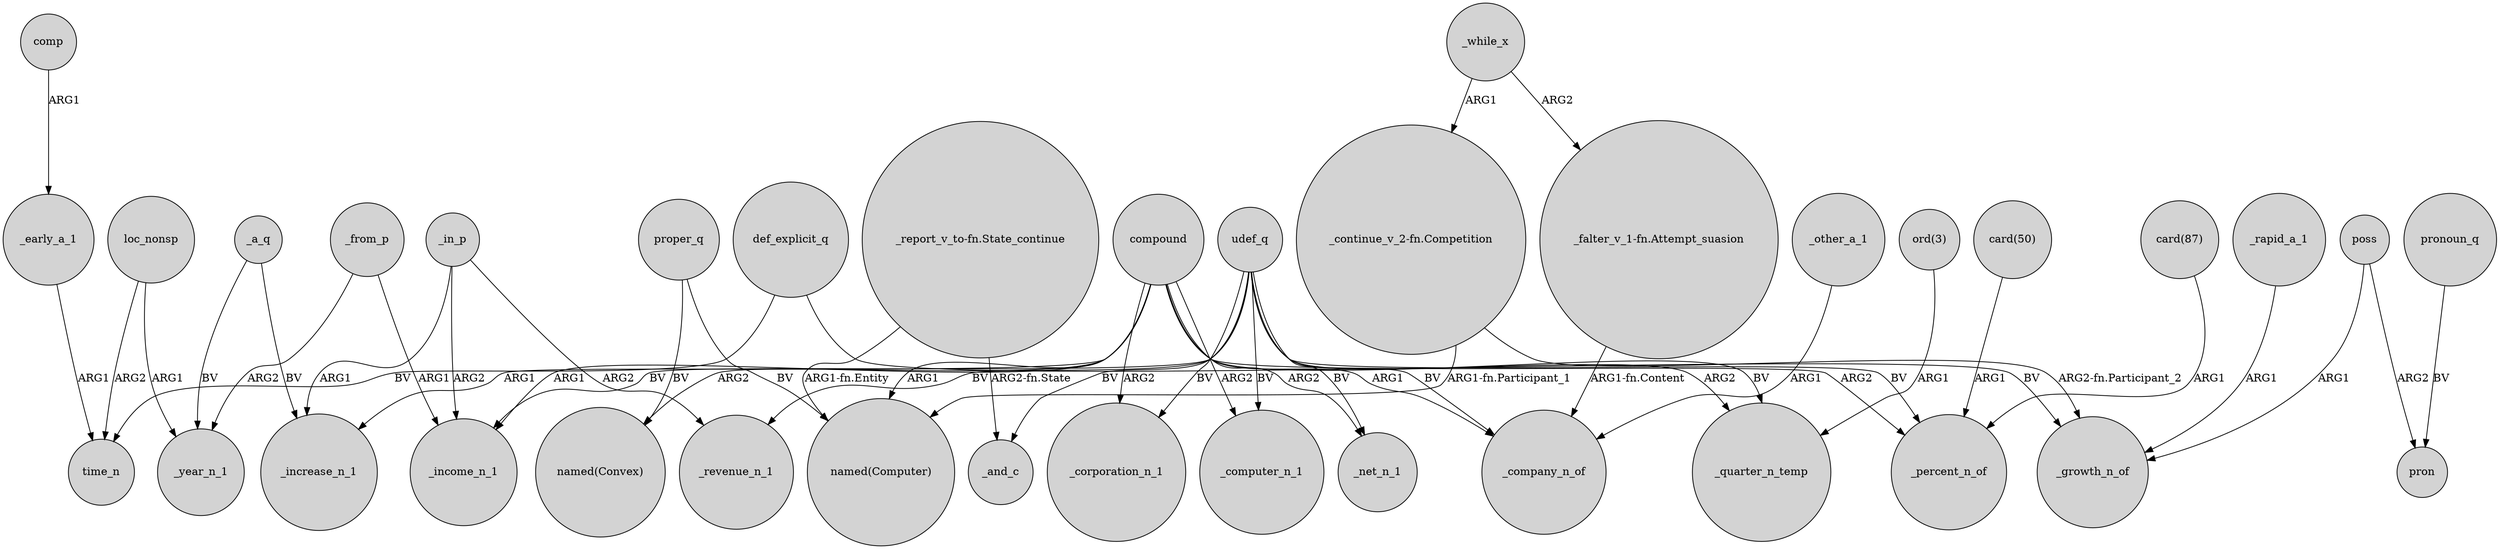 digraph {
	node [shape=circle style=filled]
	_early_a_1 -> time_n [label=ARG1]
	_while_x -> "_falter_v_1-fn.Attempt_suasion" [label=ARG2]
	compound -> _increase_n_1 [label=ARG1]
	compound -> "named(Computer)" [label=ARG1]
	compound -> _net_n_1 [label=ARG2]
	"ord(3)" -> _quarter_n_temp [label=ARG1]
	"card(87)" -> _percent_n_of [label=ARG1]
	udef_q -> _income_n_1 [label=BV]
	loc_nonsp -> _year_n_1 [label=ARG1]
	proper_q -> "named(Computer)" [label=BV]
	_in_p -> _income_n_1 [label=ARG2]
	compound -> _computer_n_1 [label=ARG2]
	poss -> _growth_n_of [label=ARG1]
	"_report_v_to-fn.State_continue" -> _and_c [label="ARG2-fn.State"]
	compound -> _company_n_of [label=ARG1]
	comp -> _early_a_1 [label=ARG1]
	proper_q -> "named(Convex)" [label=BV]
	_while_x -> "_continue_v_2-fn.Competition" [label=ARG1]
	_a_q -> _year_n_1 [label=BV]
	udef_q -> _and_c [label=BV]
	udef_q -> _revenue_n_1 [label=BV]
	_from_p -> _income_n_1 [label=ARG1]
	_rapid_a_1 -> _growth_n_of [label=ARG1]
	"_falter_v_1-fn.Attempt_suasion" -> _company_n_of [label="ARG1-fn.Content"]
	pronoun_q -> pron [label=BV]
	compound -> "named(Convex)" [label=ARG2]
	poss -> pron [label=ARG2]
	"_continue_v_2-fn.Competition" -> "named(Computer)" [label="ARG1-fn.Participant_1"]
	compound -> _income_n_1 [label=ARG1]
	compound -> _quarter_n_temp [label=ARG2]
	udef_q -> _percent_n_of [label=BV]
	udef_q -> _net_n_1 [label=BV]
	compound -> _percent_n_of [label=ARG2]
	udef_q -> _computer_n_1 [label=BV]
	udef_q -> _company_n_of [label=BV]
	_from_p -> _year_n_1 [label=ARG2]
	def_explicit_q -> _growth_n_of [label=BV]
	"_report_v_to-fn.State_continue" -> "named(Computer)" [label="ARG1-fn.Entity"]
	_in_p -> _revenue_n_1 [label=ARG2]
	"card(50)" -> _percent_n_of [label=ARG1]
	udef_q -> _quarter_n_temp [label=BV]
	_a_q -> _increase_n_1 [label=BV]
	compound -> _corporation_n_1 [label=ARG2]
	udef_q -> _corporation_n_1 [label=BV]
	def_explicit_q -> time_n [label=BV]
	loc_nonsp -> time_n [label=ARG2]
	_in_p -> _increase_n_1 [label=ARG1]
	_other_a_1 -> _company_n_of [label=ARG1]
	"_continue_v_2-fn.Competition" -> _growth_n_of [label="ARG2-fn.Participant_2"]
}
